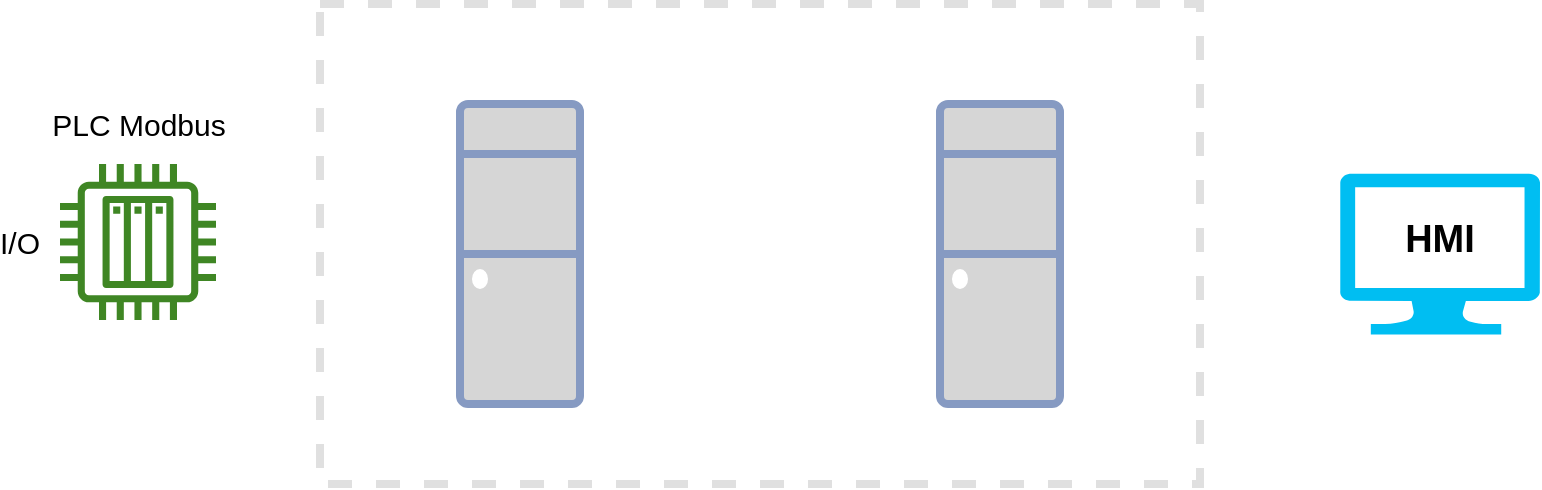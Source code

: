 <mxfile version="20.5.3" type="github">
  <diagram id="ub3vnYTZT_gb7076K1Aa" name="Page-1">
    <mxGraphModel dx="1185" dy="605" grid="1" gridSize="10" guides="1" tooltips="1" connect="1" arrows="1" fold="1" page="1" pageScale="1" pageWidth="850" pageHeight="1100" math="0" shadow="0">
      <root>
        <mxCell id="0" />
        <mxCell id="1" parent="0" />
        <mxCell id="GaA5yQTh2X4wVMZrG-Xp-1" value="" style="sketch=0;outlineConnect=0;fontColor=#232F3E;gradientColor=none;fillColor=#3F8624;strokeColor=none;dashed=0;verticalLabelPosition=bottom;verticalAlign=top;align=center;html=1;fontSize=12;fontStyle=0;aspect=fixed;pointerEvents=1;shape=mxgraph.aws4.iot_thing_plc;" vertex="1" parent="1">
          <mxGeometry x="70" y="220" width="78" height="78" as="geometry" />
        </mxCell>
        <mxCell id="GaA5yQTh2X4wVMZrG-Xp-2" value="&lt;div style=&quot;font-size: 15px;&quot;&gt;PLC Modbus&lt;/div&gt;" style="text;html=1;align=center;verticalAlign=middle;whiteSpace=wrap;rounded=0;strokeWidth=5;perimeterSpacing=3;fontSize=15;" vertex="1" parent="1">
          <mxGeometry x="53.5" y="180" width="111" height="40" as="geometry" />
        </mxCell>
        <mxCell id="GaA5yQTh2X4wVMZrG-Xp-5" value="I/O" style="text;html=1;align=center;verticalAlign=middle;whiteSpace=wrap;rounded=0;strokeWidth=5;perimeterSpacing=3;fontSize=15;" vertex="1" parent="1">
          <mxGeometry x="40" y="239.5" width="20" height="39" as="geometry" />
        </mxCell>
        <mxCell id="GaA5yQTh2X4wVMZrG-Xp-7" value="" style="verticalLabelPosition=bottom;html=1;verticalAlign=top;align=center;strokeColor=none;fillColor=#00BEF2;shape=mxgraph.azure.computer;pointerEvents=1;strokeWidth=5;fontSize=15;" vertex="1" parent="1">
          <mxGeometry x="710" y="224.75" width="100" height="80.5" as="geometry" />
        </mxCell>
        <mxCell id="GaA5yQTh2X4wVMZrG-Xp-8" value="" style="fontColor=#0066CC;verticalAlign=top;verticalLabelPosition=bottom;labelPosition=center;align=center;html=1;outlineConnect=0;fillColor=#CCCCCC;strokeColor=#6881B3;gradientColor=none;gradientDirection=north;strokeWidth=2;shape=mxgraph.networks.desktop_pc;fontSize=15;" vertex="1" parent="1">
          <mxGeometry x="270" y="190" width="60" height="150" as="geometry" />
        </mxCell>
        <mxCell id="GaA5yQTh2X4wVMZrG-Xp-9" value="" style="fontColor=#0066CC;verticalAlign=top;verticalLabelPosition=bottom;labelPosition=center;align=center;html=1;outlineConnect=0;fillColor=#CCCCCC;strokeColor=#6881B3;gradientColor=none;gradientDirection=north;strokeWidth=2;shape=mxgraph.networks.desktop_pc;fontSize=15;" vertex="1" parent="1">
          <mxGeometry x="510" y="190" width="60" height="150" as="geometry" />
        </mxCell>
        <mxCell id="GaA5yQTh2X4wVMZrG-Xp-10" value="&lt;div style=&quot;font-size: 19px;&quot;&gt;HMI&lt;/div&gt;" style="text;html=1;align=center;verticalAlign=middle;whiteSpace=wrap;rounded=0;strokeWidth=2;perimeterSpacing=6;fontSize=19;opacity=20;fontStyle=1" vertex="1" parent="1">
          <mxGeometry x="740" y="237" width="40" height="41.5" as="geometry" />
        </mxCell>
        <mxCell id="GaA5yQTh2X4wVMZrG-Xp-11" value="" style="rounded=0;whiteSpace=wrap;html=1;strokeWidth=4;fontSize=19;opacity=20;dashed=1;strokeColor=#666666;" vertex="1" parent="1">
          <mxGeometry x="200" y="140" width="440" height="240" as="geometry" />
        </mxCell>
      </root>
    </mxGraphModel>
  </diagram>
</mxfile>

